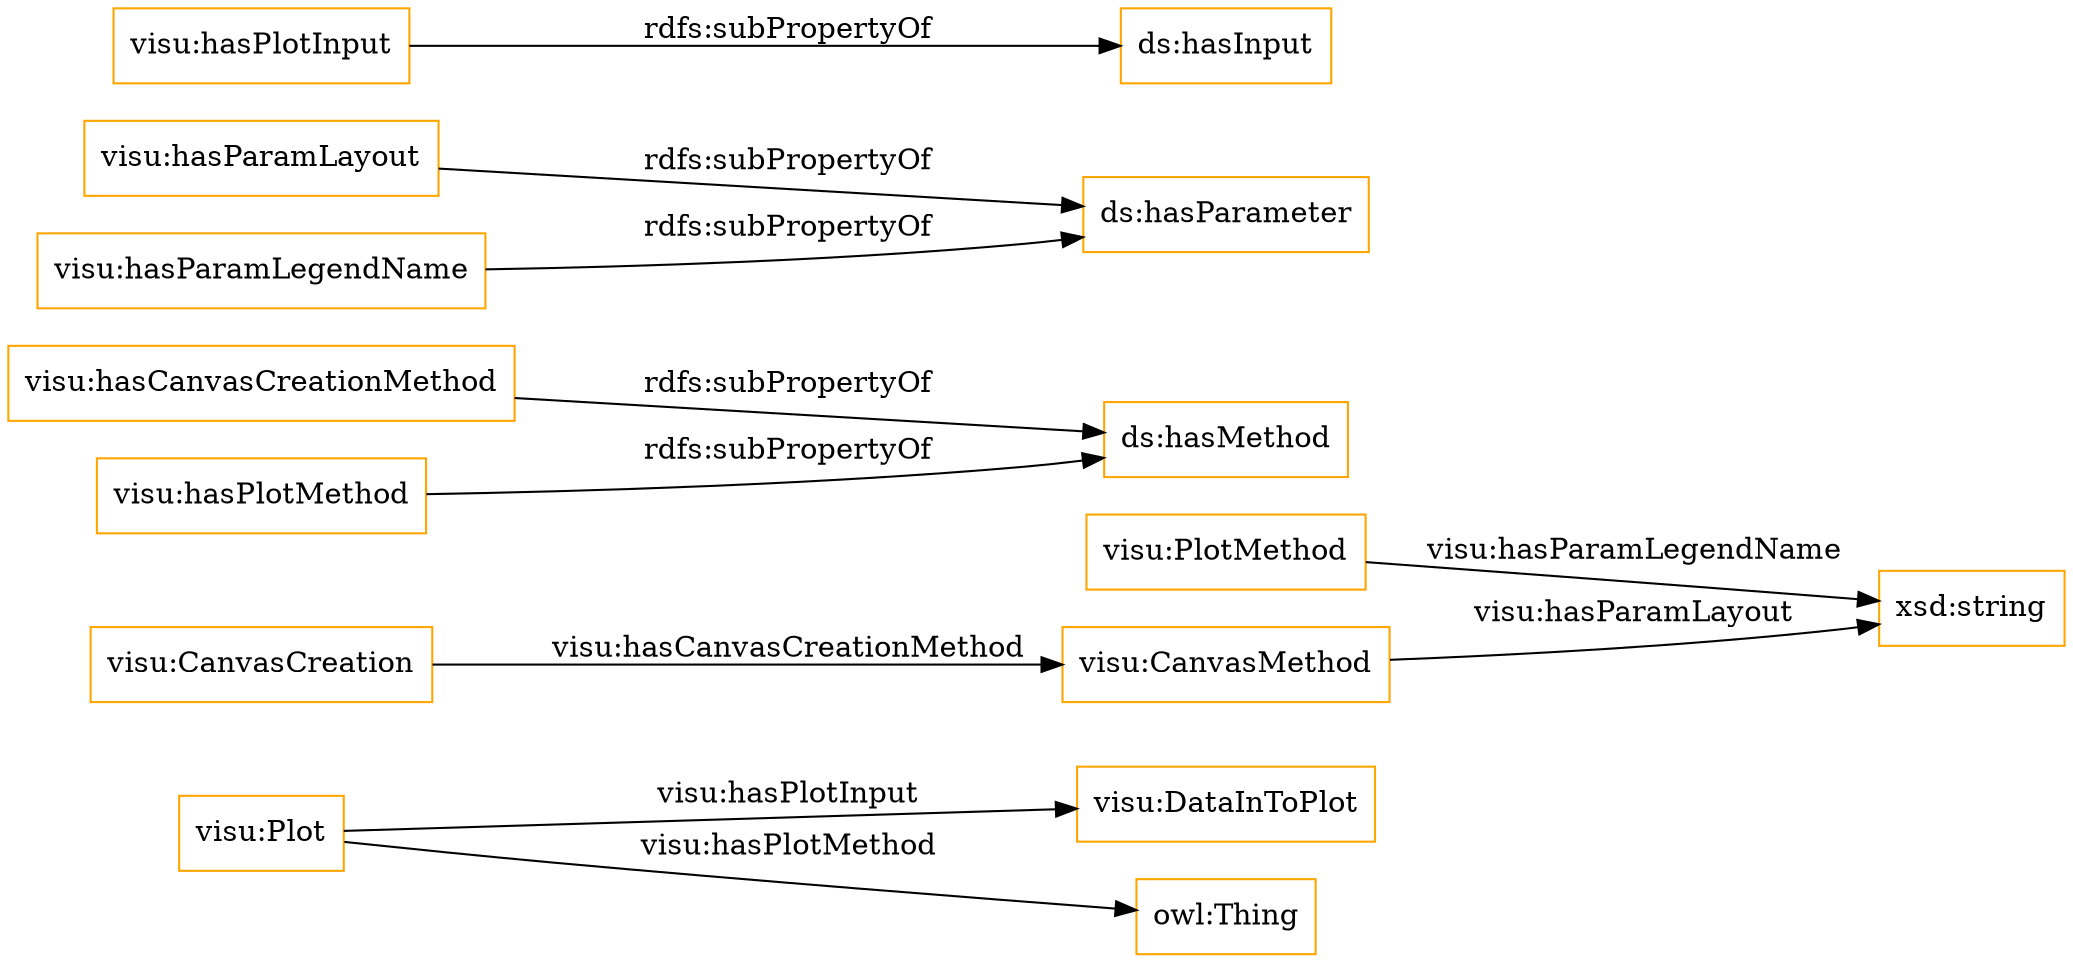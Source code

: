 digraph ar2dtool_diagram { 
rankdir=LR;
size="1501"
node [shape = rectangle, color="orange"]; "visu:DataInToPlot" "visu:Plot" "visu:PlotMethod" "visu:CanvasCreation" "visu:CanvasMethod" ; /*classes style*/
	"visu:hasCanvasCreationMethod" -> "ds:hasMethod" [ label = "rdfs:subPropertyOf" ];
	"visu:hasParamLayout" -> "ds:hasParameter" [ label = "rdfs:subPropertyOf" ];
	"visu:hasPlotInput" -> "ds:hasInput" [ label = "rdfs:subPropertyOf" ];
	"visu:hasParamLegendName" -> "ds:hasParameter" [ label = "rdfs:subPropertyOf" ];
	"visu:hasPlotMethod" -> "ds:hasMethod" [ label = "rdfs:subPropertyOf" ];
	"visu:CanvasMethod" -> "xsd:string" [ label = "visu:hasParamLayout" ];
	"visu:PlotMethod" -> "xsd:string" [ label = "visu:hasParamLegendName" ];
	"visu:Plot" -> "owl:Thing" [ label = "visu:hasPlotMethod" ];
	"visu:CanvasCreation" -> "visu:CanvasMethod" [ label = "visu:hasCanvasCreationMethod" ];
	"visu:Plot" -> "visu:DataInToPlot" [ label = "visu:hasPlotInput" ];

}
